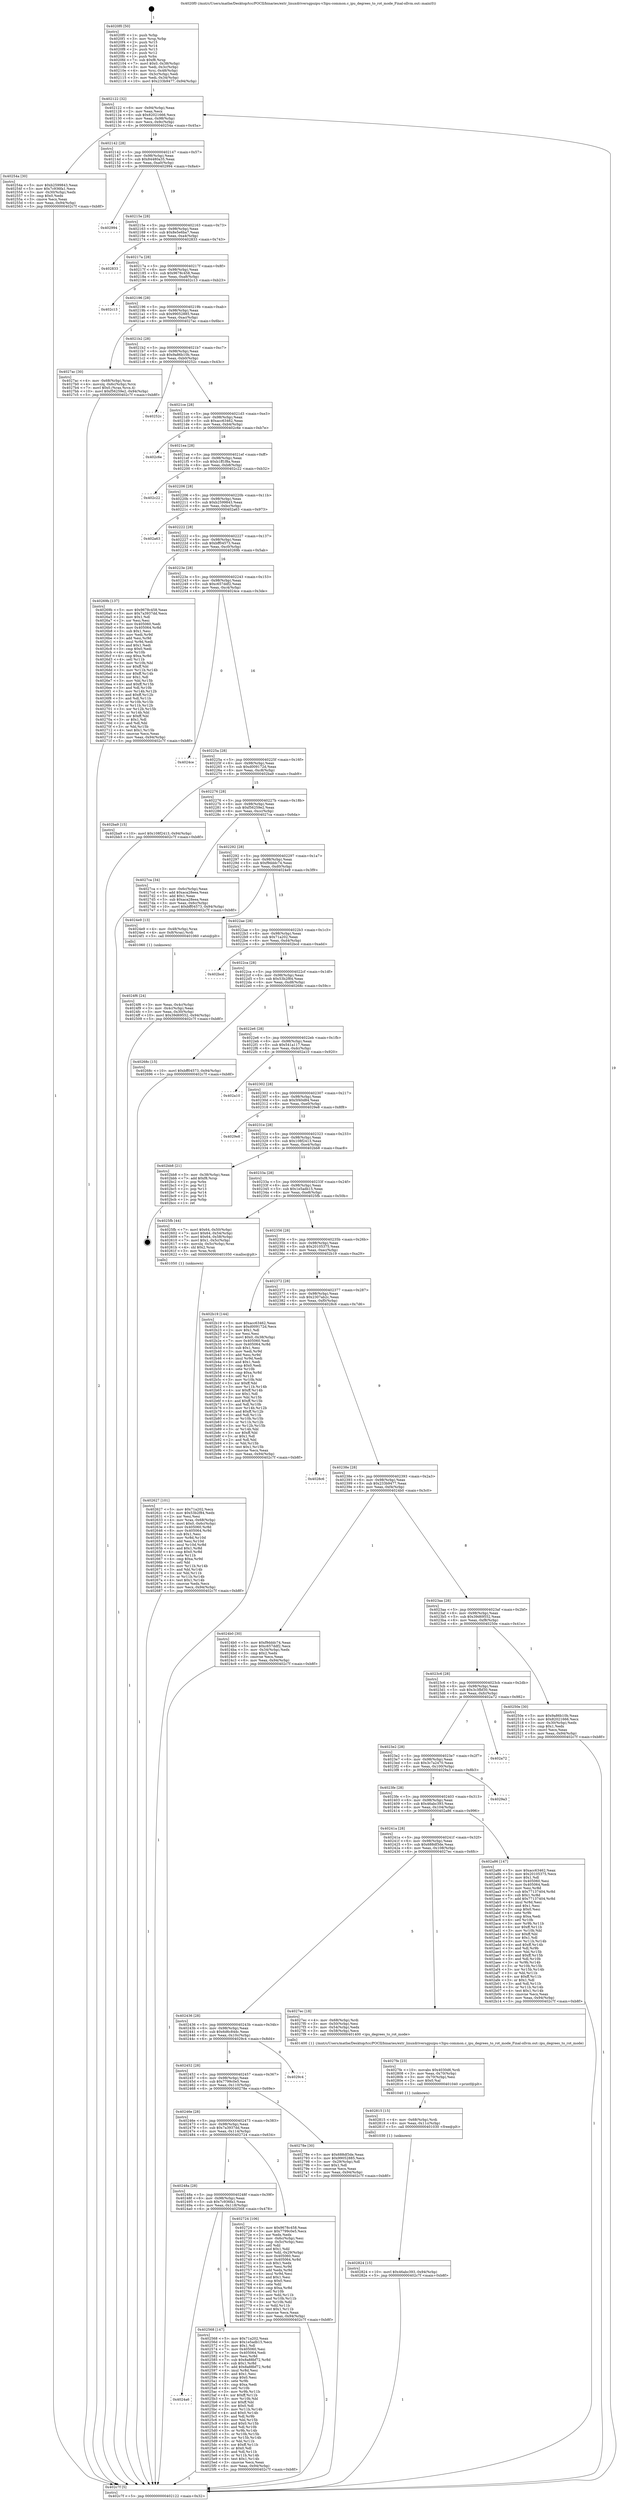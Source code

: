 digraph "0x4020f0" {
  label = "0x4020f0 (/mnt/c/Users/mathe/Desktop/tcc/POCII/binaries/extr_linuxdriversgpuipu-v3ipu-common.c_ipu_degrees_to_rot_mode_Final-ollvm.out::main(0))"
  labelloc = "t"
  node[shape=record]

  Entry [label="",width=0.3,height=0.3,shape=circle,fillcolor=black,style=filled]
  "0x402122" [label="{
     0x402122 [32]\l
     | [instrs]\l
     &nbsp;&nbsp;0x402122 \<+6\>: mov -0x94(%rbp),%eax\l
     &nbsp;&nbsp;0x402128 \<+2\>: mov %eax,%ecx\l
     &nbsp;&nbsp;0x40212a \<+6\>: sub $0x82021666,%ecx\l
     &nbsp;&nbsp;0x402130 \<+6\>: mov %eax,-0x98(%rbp)\l
     &nbsp;&nbsp;0x402136 \<+6\>: mov %ecx,-0x9c(%rbp)\l
     &nbsp;&nbsp;0x40213c \<+6\>: je 000000000040254a \<main+0x45a\>\l
  }"]
  "0x40254a" [label="{
     0x40254a [30]\l
     | [instrs]\l
     &nbsp;&nbsp;0x40254a \<+5\>: mov $0xb2599843,%eax\l
     &nbsp;&nbsp;0x40254f \<+5\>: mov $0x7c936fa1,%ecx\l
     &nbsp;&nbsp;0x402554 \<+3\>: mov -0x30(%rbp),%edx\l
     &nbsp;&nbsp;0x402557 \<+3\>: cmp $0x0,%edx\l
     &nbsp;&nbsp;0x40255a \<+3\>: cmove %ecx,%eax\l
     &nbsp;&nbsp;0x40255d \<+6\>: mov %eax,-0x94(%rbp)\l
     &nbsp;&nbsp;0x402563 \<+5\>: jmp 0000000000402c7f \<main+0xb8f\>\l
  }"]
  "0x402142" [label="{
     0x402142 [28]\l
     | [instrs]\l
     &nbsp;&nbsp;0x402142 \<+5\>: jmp 0000000000402147 \<main+0x57\>\l
     &nbsp;&nbsp;0x402147 \<+6\>: mov -0x98(%rbp),%eax\l
     &nbsp;&nbsp;0x40214d \<+5\>: sub $0x84480a35,%eax\l
     &nbsp;&nbsp;0x402152 \<+6\>: mov %eax,-0xa0(%rbp)\l
     &nbsp;&nbsp;0x402158 \<+6\>: je 0000000000402994 \<main+0x8a4\>\l
  }"]
  Exit [label="",width=0.3,height=0.3,shape=circle,fillcolor=black,style=filled,peripheries=2]
  "0x402994" [label="{
     0x402994\l
  }", style=dashed]
  "0x40215e" [label="{
     0x40215e [28]\l
     | [instrs]\l
     &nbsp;&nbsp;0x40215e \<+5\>: jmp 0000000000402163 \<main+0x73\>\l
     &nbsp;&nbsp;0x402163 \<+6\>: mov -0x98(%rbp),%eax\l
     &nbsp;&nbsp;0x402169 \<+5\>: sub $0x8e5e6ba7,%eax\l
     &nbsp;&nbsp;0x40216e \<+6\>: mov %eax,-0xa4(%rbp)\l
     &nbsp;&nbsp;0x402174 \<+6\>: je 0000000000402833 \<main+0x743\>\l
  }"]
  "0x402824" [label="{
     0x402824 [15]\l
     | [instrs]\l
     &nbsp;&nbsp;0x402824 \<+10\>: movl $0x46abc393,-0x94(%rbp)\l
     &nbsp;&nbsp;0x40282e \<+5\>: jmp 0000000000402c7f \<main+0xb8f\>\l
  }"]
  "0x402833" [label="{
     0x402833\l
  }", style=dashed]
  "0x40217a" [label="{
     0x40217a [28]\l
     | [instrs]\l
     &nbsp;&nbsp;0x40217a \<+5\>: jmp 000000000040217f \<main+0x8f\>\l
     &nbsp;&nbsp;0x40217f \<+6\>: mov -0x98(%rbp),%eax\l
     &nbsp;&nbsp;0x402185 \<+5\>: sub $0x9678c458,%eax\l
     &nbsp;&nbsp;0x40218a \<+6\>: mov %eax,-0xa8(%rbp)\l
     &nbsp;&nbsp;0x402190 \<+6\>: je 0000000000402c13 \<main+0xb23\>\l
  }"]
  "0x402815" [label="{
     0x402815 [15]\l
     | [instrs]\l
     &nbsp;&nbsp;0x402815 \<+4\>: mov -0x68(%rbp),%rdi\l
     &nbsp;&nbsp;0x402819 \<+6\>: mov %eax,-0x11c(%rbp)\l
     &nbsp;&nbsp;0x40281f \<+5\>: call 0000000000401030 \<free@plt\>\l
     | [calls]\l
     &nbsp;&nbsp;0x401030 \{1\} (unknown)\l
  }"]
  "0x402c13" [label="{
     0x402c13\l
  }", style=dashed]
  "0x402196" [label="{
     0x402196 [28]\l
     | [instrs]\l
     &nbsp;&nbsp;0x402196 \<+5\>: jmp 000000000040219b \<main+0xab\>\l
     &nbsp;&nbsp;0x40219b \<+6\>: mov -0x98(%rbp),%eax\l
     &nbsp;&nbsp;0x4021a1 \<+5\>: sub $0x99052885,%eax\l
     &nbsp;&nbsp;0x4021a6 \<+6\>: mov %eax,-0xac(%rbp)\l
     &nbsp;&nbsp;0x4021ac \<+6\>: je 00000000004027ac \<main+0x6bc\>\l
  }"]
  "0x4027fe" [label="{
     0x4027fe [23]\l
     | [instrs]\l
     &nbsp;&nbsp;0x4027fe \<+10\>: movabs $0x4030d6,%rdi\l
     &nbsp;&nbsp;0x402808 \<+3\>: mov %eax,-0x70(%rbp)\l
     &nbsp;&nbsp;0x40280b \<+3\>: mov -0x70(%rbp),%esi\l
     &nbsp;&nbsp;0x40280e \<+2\>: mov $0x0,%al\l
     &nbsp;&nbsp;0x402810 \<+5\>: call 0000000000401040 \<printf@plt\>\l
     | [calls]\l
     &nbsp;&nbsp;0x401040 \{1\} (unknown)\l
  }"]
  "0x4027ac" [label="{
     0x4027ac [30]\l
     | [instrs]\l
     &nbsp;&nbsp;0x4027ac \<+4\>: mov -0x68(%rbp),%rax\l
     &nbsp;&nbsp;0x4027b0 \<+4\>: movslq -0x6c(%rbp),%rcx\l
     &nbsp;&nbsp;0x4027b4 \<+7\>: movl $0x0,(%rax,%rcx,4)\l
     &nbsp;&nbsp;0x4027bb \<+10\>: movl $0xf56259e2,-0x94(%rbp)\l
     &nbsp;&nbsp;0x4027c5 \<+5\>: jmp 0000000000402c7f \<main+0xb8f\>\l
  }"]
  "0x4021b2" [label="{
     0x4021b2 [28]\l
     | [instrs]\l
     &nbsp;&nbsp;0x4021b2 \<+5\>: jmp 00000000004021b7 \<main+0xc7\>\l
     &nbsp;&nbsp;0x4021b7 \<+6\>: mov -0x98(%rbp),%eax\l
     &nbsp;&nbsp;0x4021bd \<+5\>: sub $0x9a86b10b,%eax\l
     &nbsp;&nbsp;0x4021c2 \<+6\>: mov %eax,-0xb0(%rbp)\l
     &nbsp;&nbsp;0x4021c8 \<+6\>: je 000000000040252c \<main+0x43c\>\l
  }"]
  "0x402627" [label="{
     0x402627 [101]\l
     | [instrs]\l
     &nbsp;&nbsp;0x402627 \<+5\>: mov $0x71a202,%ecx\l
     &nbsp;&nbsp;0x40262c \<+5\>: mov $0x53b2f84,%edx\l
     &nbsp;&nbsp;0x402631 \<+2\>: xor %esi,%esi\l
     &nbsp;&nbsp;0x402633 \<+4\>: mov %rax,-0x68(%rbp)\l
     &nbsp;&nbsp;0x402637 \<+7\>: movl $0x0,-0x6c(%rbp)\l
     &nbsp;&nbsp;0x40263e \<+8\>: mov 0x405060,%r8d\l
     &nbsp;&nbsp;0x402646 \<+8\>: mov 0x405064,%r9d\l
     &nbsp;&nbsp;0x40264e \<+3\>: sub $0x1,%esi\l
     &nbsp;&nbsp;0x402651 \<+3\>: mov %r8d,%r10d\l
     &nbsp;&nbsp;0x402654 \<+3\>: add %esi,%r10d\l
     &nbsp;&nbsp;0x402657 \<+4\>: imul %r10d,%r8d\l
     &nbsp;&nbsp;0x40265b \<+4\>: and $0x1,%r8d\l
     &nbsp;&nbsp;0x40265f \<+4\>: cmp $0x0,%r8d\l
     &nbsp;&nbsp;0x402663 \<+4\>: sete %r11b\l
     &nbsp;&nbsp;0x402667 \<+4\>: cmp $0xa,%r9d\l
     &nbsp;&nbsp;0x40266b \<+3\>: setl %bl\l
     &nbsp;&nbsp;0x40266e \<+3\>: mov %r11b,%r14b\l
     &nbsp;&nbsp;0x402671 \<+3\>: and %bl,%r14b\l
     &nbsp;&nbsp;0x402674 \<+3\>: xor %bl,%r11b\l
     &nbsp;&nbsp;0x402677 \<+3\>: or %r11b,%r14b\l
     &nbsp;&nbsp;0x40267a \<+4\>: test $0x1,%r14b\l
     &nbsp;&nbsp;0x40267e \<+3\>: cmovne %edx,%ecx\l
     &nbsp;&nbsp;0x402681 \<+6\>: mov %ecx,-0x94(%rbp)\l
     &nbsp;&nbsp;0x402687 \<+5\>: jmp 0000000000402c7f \<main+0xb8f\>\l
  }"]
  "0x40252c" [label="{
     0x40252c\l
  }", style=dashed]
  "0x4021ce" [label="{
     0x4021ce [28]\l
     | [instrs]\l
     &nbsp;&nbsp;0x4021ce \<+5\>: jmp 00000000004021d3 \<main+0xe3\>\l
     &nbsp;&nbsp;0x4021d3 \<+6\>: mov -0x98(%rbp),%eax\l
     &nbsp;&nbsp;0x4021d9 \<+5\>: sub $0xacc63462,%eax\l
     &nbsp;&nbsp;0x4021de \<+6\>: mov %eax,-0xb4(%rbp)\l
     &nbsp;&nbsp;0x4021e4 \<+6\>: je 0000000000402c6e \<main+0xb7e\>\l
  }"]
  "0x4024a6" [label="{
     0x4024a6\l
  }", style=dashed]
  "0x402c6e" [label="{
     0x402c6e\l
  }", style=dashed]
  "0x4021ea" [label="{
     0x4021ea [28]\l
     | [instrs]\l
     &nbsp;&nbsp;0x4021ea \<+5\>: jmp 00000000004021ef \<main+0xff\>\l
     &nbsp;&nbsp;0x4021ef \<+6\>: mov -0x98(%rbp),%eax\l
     &nbsp;&nbsp;0x4021f5 \<+5\>: sub $0xb1ff1f8a,%eax\l
     &nbsp;&nbsp;0x4021fa \<+6\>: mov %eax,-0xb8(%rbp)\l
     &nbsp;&nbsp;0x402200 \<+6\>: je 0000000000402c22 \<main+0xb32\>\l
  }"]
  "0x402568" [label="{
     0x402568 [147]\l
     | [instrs]\l
     &nbsp;&nbsp;0x402568 \<+5\>: mov $0x71a202,%eax\l
     &nbsp;&nbsp;0x40256d \<+5\>: mov $0x1e5adb15,%ecx\l
     &nbsp;&nbsp;0x402572 \<+2\>: mov $0x1,%dl\l
     &nbsp;&nbsp;0x402574 \<+7\>: mov 0x405060,%esi\l
     &nbsp;&nbsp;0x40257b \<+7\>: mov 0x405064,%edi\l
     &nbsp;&nbsp;0x402582 \<+3\>: mov %esi,%r8d\l
     &nbsp;&nbsp;0x402585 \<+7\>: sub $0x8a88bf72,%r8d\l
     &nbsp;&nbsp;0x40258c \<+4\>: sub $0x1,%r8d\l
     &nbsp;&nbsp;0x402590 \<+7\>: add $0x8a88bf72,%r8d\l
     &nbsp;&nbsp;0x402597 \<+4\>: imul %r8d,%esi\l
     &nbsp;&nbsp;0x40259b \<+3\>: and $0x1,%esi\l
     &nbsp;&nbsp;0x40259e \<+3\>: cmp $0x0,%esi\l
     &nbsp;&nbsp;0x4025a1 \<+4\>: sete %r9b\l
     &nbsp;&nbsp;0x4025a5 \<+3\>: cmp $0xa,%edi\l
     &nbsp;&nbsp;0x4025a8 \<+4\>: setl %r10b\l
     &nbsp;&nbsp;0x4025ac \<+3\>: mov %r9b,%r11b\l
     &nbsp;&nbsp;0x4025af \<+4\>: xor $0xff,%r11b\l
     &nbsp;&nbsp;0x4025b3 \<+3\>: mov %r10b,%bl\l
     &nbsp;&nbsp;0x4025b6 \<+3\>: xor $0xff,%bl\l
     &nbsp;&nbsp;0x4025b9 \<+3\>: xor $0x0,%dl\l
     &nbsp;&nbsp;0x4025bc \<+3\>: mov %r11b,%r14b\l
     &nbsp;&nbsp;0x4025bf \<+4\>: and $0x0,%r14b\l
     &nbsp;&nbsp;0x4025c3 \<+3\>: and %dl,%r9b\l
     &nbsp;&nbsp;0x4025c6 \<+3\>: mov %bl,%r15b\l
     &nbsp;&nbsp;0x4025c9 \<+4\>: and $0x0,%r15b\l
     &nbsp;&nbsp;0x4025cd \<+3\>: and %dl,%r10b\l
     &nbsp;&nbsp;0x4025d0 \<+3\>: or %r9b,%r14b\l
     &nbsp;&nbsp;0x4025d3 \<+3\>: or %r10b,%r15b\l
     &nbsp;&nbsp;0x4025d6 \<+3\>: xor %r15b,%r14b\l
     &nbsp;&nbsp;0x4025d9 \<+3\>: or %bl,%r11b\l
     &nbsp;&nbsp;0x4025dc \<+4\>: xor $0xff,%r11b\l
     &nbsp;&nbsp;0x4025e0 \<+3\>: or $0x0,%dl\l
     &nbsp;&nbsp;0x4025e3 \<+3\>: and %dl,%r11b\l
     &nbsp;&nbsp;0x4025e6 \<+3\>: or %r11b,%r14b\l
     &nbsp;&nbsp;0x4025e9 \<+4\>: test $0x1,%r14b\l
     &nbsp;&nbsp;0x4025ed \<+3\>: cmovne %ecx,%eax\l
     &nbsp;&nbsp;0x4025f0 \<+6\>: mov %eax,-0x94(%rbp)\l
     &nbsp;&nbsp;0x4025f6 \<+5\>: jmp 0000000000402c7f \<main+0xb8f\>\l
  }"]
  "0x402c22" [label="{
     0x402c22\l
  }", style=dashed]
  "0x402206" [label="{
     0x402206 [28]\l
     | [instrs]\l
     &nbsp;&nbsp;0x402206 \<+5\>: jmp 000000000040220b \<main+0x11b\>\l
     &nbsp;&nbsp;0x40220b \<+6\>: mov -0x98(%rbp),%eax\l
     &nbsp;&nbsp;0x402211 \<+5\>: sub $0xb2599843,%eax\l
     &nbsp;&nbsp;0x402216 \<+6\>: mov %eax,-0xbc(%rbp)\l
     &nbsp;&nbsp;0x40221c \<+6\>: je 0000000000402a63 \<main+0x973\>\l
  }"]
  "0x40248a" [label="{
     0x40248a [28]\l
     | [instrs]\l
     &nbsp;&nbsp;0x40248a \<+5\>: jmp 000000000040248f \<main+0x39f\>\l
     &nbsp;&nbsp;0x40248f \<+6\>: mov -0x98(%rbp),%eax\l
     &nbsp;&nbsp;0x402495 \<+5\>: sub $0x7c936fa1,%eax\l
     &nbsp;&nbsp;0x40249a \<+6\>: mov %eax,-0x118(%rbp)\l
     &nbsp;&nbsp;0x4024a0 \<+6\>: je 0000000000402568 \<main+0x478\>\l
  }"]
  "0x402a63" [label="{
     0x402a63\l
  }", style=dashed]
  "0x402222" [label="{
     0x402222 [28]\l
     | [instrs]\l
     &nbsp;&nbsp;0x402222 \<+5\>: jmp 0000000000402227 \<main+0x137\>\l
     &nbsp;&nbsp;0x402227 \<+6\>: mov -0x98(%rbp),%eax\l
     &nbsp;&nbsp;0x40222d \<+5\>: sub $0xbff04573,%eax\l
     &nbsp;&nbsp;0x402232 \<+6\>: mov %eax,-0xc0(%rbp)\l
     &nbsp;&nbsp;0x402238 \<+6\>: je 000000000040269b \<main+0x5ab\>\l
  }"]
  "0x402724" [label="{
     0x402724 [106]\l
     | [instrs]\l
     &nbsp;&nbsp;0x402724 \<+5\>: mov $0x9678c458,%eax\l
     &nbsp;&nbsp;0x402729 \<+5\>: mov $0x7799c0e5,%ecx\l
     &nbsp;&nbsp;0x40272e \<+2\>: xor %edx,%edx\l
     &nbsp;&nbsp;0x402730 \<+3\>: mov -0x6c(%rbp),%esi\l
     &nbsp;&nbsp;0x402733 \<+3\>: cmp -0x5c(%rbp),%esi\l
     &nbsp;&nbsp;0x402736 \<+4\>: setl %dil\l
     &nbsp;&nbsp;0x40273a \<+4\>: and $0x1,%dil\l
     &nbsp;&nbsp;0x40273e \<+4\>: mov %dil,-0x29(%rbp)\l
     &nbsp;&nbsp;0x402742 \<+7\>: mov 0x405060,%esi\l
     &nbsp;&nbsp;0x402749 \<+8\>: mov 0x405064,%r8d\l
     &nbsp;&nbsp;0x402751 \<+3\>: sub $0x1,%edx\l
     &nbsp;&nbsp;0x402754 \<+3\>: mov %esi,%r9d\l
     &nbsp;&nbsp;0x402757 \<+3\>: add %edx,%r9d\l
     &nbsp;&nbsp;0x40275a \<+4\>: imul %r9d,%esi\l
     &nbsp;&nbsp;0x40275e \<+3\>: and $0x1,%esi\l
     &nbsp;&nbsp;0x402761 \<+3\>: cmp $0x0,%esi\l
     &nbsp;&nbsp;0x402764 \<+4\>: sete %dil\l
     &nbsp;&nbsp;0x402768 \<+4\>: cmp $0xa,%r8d\l
     &nbsp;&nbsp;0x40276c \<+4\>: setl %r10b\l
     &nbsp;&nbsp;0x402770 \<+3\>: mov %dil,%r11b\l
     &nbsp;&nbsp;0x402773 \<+3\>: and %r10b,%r11b\l
     &nbsp;&nbsp;0x402776 \<+3\>: xor %r10b,%dil\l
     &nbsp;&nbsp;0x402779 \<+3\>: or %dil,%r11b\l
     &nbsp;&nbsp;0x40277c \<+4\>: test $0x1,%r11b\l
     &nbsp;&nbsp;0x402780 \<+3\>: cmovne %ecx,%eax\l
     &nbsp;&nbsp;0x402783 \<+6\>: mov %eax,-0x94(%rbp)\l
     &nbsp;&nbsp;0x402789 \<+5\>: jmp 0000000000402c7f \<main+0xb8f\>\l
  }"]
  "0x40269b" [label="{
     0x40269b [137]\l
     | [instrs]\l
     &nbsp;&nbsp;0x40269b \<+5\>: mov $0x9678c458,%eax\l
     &nbsp;&nbsp;0x4026a0 \<+5\>: mov $0x7a3937dd,%ecx\l
     &nbsp;&nbsp;0x4026a5 \<+2\>: mov $0x1,%dl\l
     &nbsp;&nbsp;0x4026a7 \<+2\>: xor %esi,%esi\l
     &nbsp;&nbsp;0x4026a9 \<+7\>: mov 0x405060,%edi\l
     &nbsp;&nbsp;0x4026b0 \<+8\>: mov 0x405064,%r8d\l
     &nbsp;&nbsp;0x4026b8 \<+3\>: sub $0x1,%esi\l
     &nbsp;&nbsp;0x4026bb \<+3\>: mov %edi,%r9d\l
     &nbsp;&nbsp;0x4026be \<+3\>: add %esi,%r9d\l
     &nbsp;&nbsp;0x4026c1 \<+4\>: imul %r9d,%edi\l
     &nbsp;&nbsp;0x4026c5 \<+3\>: and $0x1,%edi\l
     &nbsp;&nbsp;0x4026c8 \<+3\>: cmp $0x0,%edi\l
     &nbsp;&nbsp;0x4026cb \<+4\>: sete %r10b\l
     &nbsp;&nbsp;0x4026cf \<+4\>: cmp $0xa,%r8d\l
     &nbsp;&nbsp;0x4026d3 \<+4\>: setl %r11b\l
     &nbsp;&nbsp;0x4026d7 \<+3\>: mov %r10b,%bl\l
     &nbsp;&nbsp;0x4026da \<+3\>: xor $0xff,%bl\l
     &nbsp;&nbsp;0x4026dd \<+3\>: mov %r11b,%r14b\l
     &nbsp;&nbsp;0x4026e0 \<+4\>: xor $0xff,%r14b\l
     &nbsp;&nbsp;0x4026e4 \<+3\>: xor $0x1,%dl\l
     &nbsp;&nbsp;0x4026e7 \<+3\>: mov %bl,%r15b\l
     &nbsp;&nbsp;0x4026ea \<+4\>: and $0xff,%r15b\l
     &nbsp;&nbsp;0x4026ee \<+3\>: and %dl,%r10b\l
     &nbsp;&nbsp;0x4026f1 \<+3\>: mov %r14b,%r12b\l
     &nbsp;&nbsp;0x4026f4 \<+4\>: and $0xff,%r12b\l
     &nbsp;&nbsp;0x4026f8 \<+3\>: and %dl,%r11b\l
     &nbsp;&nbsp;0x4026fb \<+3\>: or %r10b,%r15b\l
     &nbsp;&nbsp;0x4026fe \<+3\>: or %r11b,%r12b\l
     &nbsp;&nbsp;0x402701 \<+3\>: xor %r12b,%r15b\l
     &nbsp;&nbsp;0x402704 \<+3\>: or %r14b,%bl\l
     &nbsp;&nbsp;0x402707 \<+3\>: xor $0xff,%bl\l
     &nbsp;&nbsp;0x40270a \<+3\>: or $0x1,%dl\l
     &nbsp;&nbsp;0x40270d \<+2\>: and %dl,%bl\l
     &nbsp;&nbsp;0x40270f \<+3\>: or %bl,%r15b\l
     &nbsp;&nbsp;0x402712 \<+4\>: test $0x1,%r15b\l
     &nbsp;&nbsp;0x402716 \<+3\>: cmovne %ecx,%eax\l
     &nbsp;&nbsp;0x402719 \<+6\>: mov %eax,-0x94(%rbp)\l
     &nbsp;&nbsp;0x40271f \<+5\>: jmp 0000000000402c7f \<main+0xb8f\>\l
  }"]
  "0x40223e" [label="{
     0x40223e [28]\l
     | [instrs]\l
     &nbsp;&nbsp;0x40223e \<+5\>: jmp 0000000000402243 \<main+0x153\>\l
     &nbsp;&nbsp;0x402243 \<+6\>: mov -0x98(%rbp),%eax\l
     &nbsp;&nbsp;0x402249 \<+5\>: sub $0xc657ddf2,%eax\l
     &nbsp;&nbsp;0x40224e \<+6\>: mov %eax,-0xc4(%rbp)\l
     &nbsp;&nbsp;0x402254 \<+6\>: je 00000000004024ce \<main+0x3de\>\l
  }"]
  "0x40246e" [label="{
     0x40246e [28]\l
     | [instrs]\l
     &nbsp;&nbsp;0x40246e \<+5\>: jmp 0000000000402473 \<main+0x383\>\l
     &nbsp;&nbsp;0x402473 \<+6\>: mov -0x98(%rbp),%eax\l
     &nbsp;&nbsp;0x402479 \<+5\>: sub $0x7a3937dd,%eax\l
     &nbsp;&nbsp;0x40247e \<+6\>: mov %eax,-0x114(%rbp)\l
     &nbsp;&nbsp;0x402484 \<+6\>: je 0000000000402724 \<main+0x634\>\l
  }"]
  "0x4024ce" [label="{
     0x4024ce\l
  }", style=dashed]
  "0x40225a" [label="{
     0x40225a [28]\l
     | [instrs]\l
     &nbsp;&nbsp;0x40225a \<+5\>: jmp 000000000040225f \<main+0x16f\>\l
     &nbsp;&nbsp;0x40225f \<+6\>: mov -0x98(%rbp),%eax\l
     &nbsp;&nbsp;0x402265 \<+5\>: sub $0xd009172d,%eax\l
     &nbsp;&nbsp;0x40226a \<+6\>: mov %eax,-0xc8(%rbp)\l
     &nbsp;&nbsp;0x402270 \<+6\>: je 0000000000402ba9 \<main+0xab9\>\l
  }"]
  "0x40278e" [label="{
     0x40278e [30]\l
     | [instrs]\l
     &nbsp;&nbsp;0x40278e \<+5\>: mov $0x688df3de,%eax\l
     &nbsp;&nbsp;0x402793 \<+5\>: mov $0x99052885,%ecx\l
     &nbsp;&nbsp;0x402798 \<+3\>: mov -0x29(%rbp),%dl\l
     &nbsp;&nbsp;0x40279b \<+3\>: test $0x1,%dl\l
     &nbsp;&nbsp;0x40279e \<+3\>: cmovne %ecx,%eax\l
     &nbsp;&nbsp;0x4027a1 \<+6\>: mov %eax,-0x94(%rbp)\l
     &nbsp;&nbsp;0x4027a7 \<+5\>: jmp 0000000000402c7f \<main+0xb8f\>\l
  }"]
  "0x402ba9" [label="{
     0x402ba9 [15]\l
     | [instrs]\l
     &nbsp;&nbsp;0x402ba9 \<+10\>: movl $0x108f2413,-0x94(%rbp)\l
     &nbsp;&nbsp;0x402bb3 \<+5\>: jmp 0000000000402c7f \<main+0xb8f\>\l
  }"]
  "0x402276" [label="{
     0x402276 [28]\l
     | [instrs]\l
     &nbsp;&nbsp;0x402276 \<+5\>: jmp 000000000040227b \<main+0x18b\>\l
     &nbsp;&nbsp;0x40227b \<+6\>: mov -0x98(%rbp),%eax\l
     &nbsp;&nbsp;0x402281 \<+5\>: sub $0xf56259e2,%eax\l
     &nbsp;&nbsp;0x402286 \<+6\>: mov %eax,-0xcc(%rbp)\l
     &nbsp;&nbsp;0x40228c \<+6\>: je 00000000004027ca \<main+0x6da\>\l
  }"]
  "0x402452" [label="{
     0x402452 [28]\l
     | [instrs]\l
     &nbsp;&nbsp;0x402452 \<+5\>: jmp 0000000000402457 \<main+0x367\>\l
     &nbsp;&nbsp;0x402457 \<+6\>: mov -0x98(%rbp),%eax\l
     &nbsp;&nbsp;0x40245d \<+5\>: sub $0x7799c0e5,%eax\l
     &nbsp;&nbsp;0x402462 \<+6\>: mov %eax,-0x110(%rbp)\l
     &nbsp;&nbsp;0x402468 \<+6\>: je 000000000040278e \<main+0x69e\>\l
  }"]
  "0x4027ca" [label="{
     0x4027ca [34]\l
     | [instrs]\l
     &nbsp;&nbsp;0x4027ca \<+3\>: mov -0x6c(%rbp),%eax\l
     &nbsp;&nbsp;0x4027cd \<+5\>: add $0xaca28eea,%eax\l
     &nbsp;&nbsp;0x4027d2 \<+3\>: add $0x1,%eax\l
     &nbsp;&nbsp;0x4027d5 \<+5\>: sub $0xaca28eea,%eax\l
     &nbsp;&nbsp;0x4027da \<+3\>: mov %eax,-0x6c(%rbp)\l
     &nbsp;&nbsp;0x4027dd \<+10\>: movl $0xbff04573,-0x94(%rbp)\l
     &nbsp;&nbsp;0x4027e7 \<+5\>: jmp 0000000000402c7f \<main+0xb8f\>\l
  }"]
  "0x402292" [label="{
     0x402292 [28]\l
     | [instrs]\l
     &nbsp;&nbsp;0x402292 \<+5\>: jmp 0000000000402297 \<main+0x1a7\>\l
     &nbsp;&nbsp;0x402297 \<+6\>: mov -0x98(%rbp),%eax\l
     &nbsp;&nbsp;0x40229d \<+5\>: sub $0xf9dddc74,%eax\l
     &nbsp;&nbsp;0x4022a2 \<+6\>: mov %eax,-0xd0(%rbp)\l
     &nbsp;&nbsp;0x4022a8 \<+6\>: je 00000000004024e9 \<main+0x3f9\>\l
  }"]
  "0x4029c4" [label="{
     0x4029c4\l
  }", style=dashed]
  "0x4024e9" [label="{
     0x4024e9 [13]\l
     | [instrs]\l
     &nbsp;&nbsp;0x4024e9 \<+4\>: mov -0x48(%rbp),%rax\l
     &nbsp;&nbsp;0x4024ed \<+4\>: mov 0x8(%rax),%rdi\l
     &nbsp;&nbsp;0x4024f1 \<+5\>: call 0000000000401060 \<atoi@plt\>\l
     | [calls]\l
     &nbsp;&nbsp;0x401060 \{1\} (unknown)\l
  }"]
  "0x4022ae" [label="{
     0x4022ae [28]\l
     | [instrs]\l
     &nbsp;&nbsp;0x4022ae \<+5\>: jmp 00000000004022b3 \<main+0x1c3\>\l
     &nbsp;&nbsp;0x4022b3 \<+6\>: mov -0x98(%rbp),%eax\l
     &nbsp;&nbsp;0x4022b9 \<+5\>: sub $0x71a202,%eax\l
     &nbsp;&nbsp;0x4022be \<+6\>: mov %eax,-0xd4(%rbp)\l
     &nbsp;&nbsp;0x4022c4 \<+6\>: je 0000000000402bcd \<main+0xadd\>\l
  }"]
  "0x402436" [label="{
     0x402436 [28]\l
     | [instrs]\l
     &nbsp;&nbsp;0x402436 \<+5\>: jmp 000000000040243b \<main+0x34b\>\l
     &nbsp;&nbsp;0x40243b \<+6\>: mov -0x98(%rbp),%eax\l
     &nbsp;&nbsp;0x402441 \<+5\>: sub $0x6d6c84dc,%eax\l
     &nbsp;&nbsp;0x402446 \<+6\>: mov %eax,-0x10c(%rbp)\l
     &nbsp;&nbsp;0x40244c \<+6\>: je 00000000004029c4 \<main+0x8d4\>\l
  }"]
  "0x402bcd" [label="{
     0x402bcd\l
  }", style=dashed]
  "0x4022ca" [label="{
     0x4022ca [28]\l
     | [instrs]\l
     &nbsp;&nbsp;0x4022ca \<+5\>: jmp 00000000004022cf \<main+0x1df\>\l
     &nbsp;&nbsp;0x4022cf \<+6\>: mov -0x98(%rbp),%eax\l
     &nbsp;&nbsp;0x4022d5 \<+5\>: sub $0x53b2f84,%eax\l
     &nbsp;&nbsp;0x4022da \<+6\>: mov %eax,-0xd8(%rbp)\l
     &nbsp;&nbsp;0x4022e0 \<+6\>: je 000000000040268c \<main+0x59c\>\l
  }"]
  "0x4027ec" [label="{
     0x4027ec [18]\l
     | [instrs]\l
     &nbsp;&nbsp;0x4027ec \<+4\>: mov -0x68(%rbp),%rdi\l
     &nbsp;&nbsp;0x4027f0 \<+3\>: mov -0x50(%rbp),%esi\l
     &nbsp;&nbsp;0x4027f3 \<+3\>: mov -0x54(%rbp),%edx\l
     &nbsp;&nbsp;0x4027f6 \<+3\>: mov -0x58(%rbp),%ecx\l
     &nbsp;&nbsp;0x4027f9 \<+5\>: call 0000000000401400 \<ipu_degrees_to_rot_mode\>\l
     | [calls]\l
     &nbsp;&nbsp;0x401400 \{1\} (/mnt/c/Users/mathe/Desktop/tcc/POCII/binaries/extr_linuxdriversgpuipu-v3ipu-common.c_ipu_degrees_to_rot_mode_Final-ollvm.out::ipu_degrees_to_rot_mode)\l
  }"]
  "0x40268c" [label="{
     0x40268c [15]\l
     | [instrs]\l
     &nbsp;&nbsp;0x40268c \<+10\>: movl $0xbff04573,-0x94(%rbp)\l
     &nbsp;&nbsp;0x402696 \<+5\>: jmp 0000000000402c7f \<main+0xb8f\>\l
  }"]
  "0x4022e6" [label="{
     0x4022e6 [28]\l
     | [instrs]\l
     &nbsp;&nbsp;0x4022e6 \<+5\>: jmp 00000000004022eb \<main+0x1fb\>\l
     &nbsp;&nbsp;0x4022eb \<+6\>: mov -0x98(%rbp),%eax\l
     &nbsp;&nbsp;0x4022f1 \<+5\>: sub $0x541a117,%eax\l
     &nbsp;&nbsp;0x4022f6 \<+6\>: mov %eax,-0xdc(%rbp)\l
     &nbsp;&nbsp;0x4022fc \<+6\>: je 0000000000402a10 \<main+0x920\>\l
  }"]
  "0x40241a" [label="{
     0x40241a [28]\l
     | [instrs]\l
     &nbsp;&nbsp;0x40241a \<+5\>: jmp 000000000040241f \<main+0x32f\>\l
     &nbsp;&nbsp;0x40241f \<+6\>: mov -0x98(%rbp),%eax\l
     &nbsp;&nbsp;0x402425 \<+5\>: sub $0x688df3de,%eax\l
     &nbsp;&nbsp;0x40242a \<+6\>: mov %eax,-0x108(%rbp)\l
     &nbsp;&nbsp;0x402430 \<+6\>: je 00000000004027ec \<main+0x6fc\>\l
  }"]
  "0x402a10" [label="{
     0x402a10\l
  }", style=dashed]
  "0x402302" [label="{
     0x402302 [28]\l
     | [instrs]\l
     &nbsp;&nbsp;0x402302 \<+5\>: jmp 0000000000402307 \<main+0x217\>\l
     &nbsp;&nbsp;0x402307 \<+6\>: mov -0x98(%rbp),%eax\l
     &nbsp;&nbsp;0x40230d \<+5\>: sub $0x5f40d84,%eax\l
     &nbsp;&nbsp;0x402312 \<+6\>: mov %eax,-0xe0(%rbp)\l
     &nbsp;&nbsp;0x402318 \<+6\>: je 00000000004029e8 \<main+0x8f8\>\l
  }"]
  "0x402a86" [label="{
     0x402a86 [147]\l
     | [instrs]\l
     &nbsp;&nbsp;0x402a86 \<+5\>: mov $0xacc63462,%eax\l
     &nbsp;&nbsp;0x402a8b \<+5\>: mov $0x20105375,%ecx\l
     &nbsp;&nbsp;0x402a90 \<+2\>: mov $0x1,%dl\l
     &nbsp;&nbsp;0x402a92 \<+7\>: mov 0x405060,%esi\l
     &nbsp;&nbsp;0x402a99 \<+7\>: mov 0x405064,%edi\l
     &nbsp;&nbsp;0x402aa0 \<+3\>: mov %esi,%r8d\l
     &nbsp;&nbsp;0x402aa3 \<+7\>: sub $0x77137404,%r8d\l
     &nbsp;&nbsp;0x402aaa \<+4\>: sub $0x1,%r8d\l
     &nbsp;&nbsp;0x402aae \<+7\>: add $0x77137404,%r8d\l
     &nbsp;&nbsp;0x402ab5 \<+4\>: imul %r8d,%esi\l
     &nbsp;&nbsp;0x402ab9 \<+3\>: and $0x1,%esi\l
     &nbsp;&nbsp;0x402abc \<+3\>: cmp $0x0,%esi\l
     &nbsp;&nbsp;0x402abf \<+4\>: sete %r9b\l
     &nbsp;&nbsp;0x402ac3 \<+3\>: cmp $0xa,%edi\l
     &nbsp;&nbsp;0x402ac6 \<+4\>: setl %r10b\l
     &nbsp;&nbsp;0x402aca \<+3\>: mov %r9b,%r11b\l
     &nbsp;&nbsp;0x402acd \<+4\>: xor $0xff,%r11b\l
     &nbsp;&nbsp;0x402ad1 \<+3\>: mov %r10b,%bl\l
     &nbsp;&nbsp;0x402ad4 \<+3\>: xor $0xff,%bl\l
     &nbsp;&nbsp;0x402ad7 \<+3\>: xor $0x1,%dl\l
     &nbsp;&nbsp;0x402ada \<+3\>: mov %r11b,%r14b\l
     &nbsp;&nbsp;0x402add \<+4\>: and $0xff,%r14b\l
     &nbsp;&nbsp;0x402ae1 \<+3\>: and %dl,%r9b\l
     &nbsp;&nbsp;0x402ae4 \<+3\>: mov %bl,%r15b\l
     &nbsp;&nbsp;0x402ae7 \<+4\>: and $0xff,%r15b\l
     &nbsp;&nbsp;0x402aeb \<+3\>: and %dl,%r10b\l
     &nbsp;&nbsp;0x402aee \<+3\>: or %r9b,%r14b\l
     &nbsp;&nbsp;0x402af1 \<+3\>: or %r10b,%r15b\l
     &nbsp;&nbsp;0x402af4 \<+3\>: xor %r15b,%r14b\l
     &nbsp;&nbsp;0x402af7 \<+3\>: or %bl,%r11b\l
     &nbsp;&nbsp;0x402afa \<+4\>: xor $0xff,%r11b\l
     &nbsp;&nbsp;0x402afe \<+3\>: or $0x1,%dl\l
     &nbsp;&nbsp;0x402b01 \<+3\>: and %dl,%r11b\l
     &nbsp;&nbsp;0x402b04 \<+3\>: or %r11b,%r14b\l
     &nbsp;&nbsp;0x402b07 \<+4\>: test $0x1,%r14b\l
     &nbsp;&nbsp;0x402b0b \<+3\>: cmovne %ecx,%eax\l
     &nbsp;&nbsp;0x402b0e \<+6\>: mov %eax,-0x94(%rbp)\l
     &nbsp;&nbsp;0x402b14 \<+5\>: jmp 0000000000402c7f \<main+0xb8f\>\l
  }"]
  "0x4029e8" [label="{
     0x4029e8\l
  }", style=dashed]
  "0x40231e" [label="{
     0x40231e [28]\l
     | [instrs]\l
     &nbsp;&nbsp;0x40231e \<+5\>: jmp 0000000000402323 \<main+0x233\>\l
     &nbsp;&nbsp;0x402323 \<+6\>: mov -0x98(%rbp),%eax\l
     &nbsp;&nbsp;0x402329 \<+5\>: sub $0x108f2413,%eax\l
     &nbsp;&nbsp;0x40232e \<+6\>: mov %eax,-0xe4(%rbp)\l
     &nbsp;&nbsp;0x402334 \<+6\>: je 0000000000402bb8 \<main+0xac8\>\l
  }"]
  "0x4023fe" [label="{
     0x4023fe [28]\l
     | [instrs]\l
     &nbsp;&nbsp;0x4023fe \<+5\>: jmp 0000000000402403 \<main+0x313\>\l
     &nbsp;&nbsp;0x402403 \<+6\>: mov -0x98(%rbp),%eax\l
     &nbsp;&nbsp;0x402409 \<+5\>: sub $0x46abc393,%eax\l
     &nbsp;&nbsp;0x40240e \<+6\>: mov %eax,-0x104(%rbp)\l
     &nbsp;&nbsp;0x402414 \<+6\>: je 0000000000402a86 \<main+0x996\>\l
  }"]
  "0x402bb8" [label="{
     0x402bb8 [21]\l
     | [instrs]\l
     &nbsp;&nbsp;0x402bb8 \<+3\>: mov -0x38(%rbp),%eax\l
     &nbsp;&nbsp;0x402bbb \<+7\>: add $0xf8,%rsp\l
     &nbsp;&nbsp;0x402bc2 \<+1\>: pop %rbx\l
     &nbsp;&nbsp;0x402bc3 \<+2\>: pop %r12\l
     &nbsp;&nbsp;0x402bc5 \<+2\>: pop %r13\l
     &nbsp;&nbsp;0x402bc7 \<+2\>: pop %r14\l
     &nbsp;&nbsp;0x402bc9 \<+2\>: pop %r15\l
     &nbsp;&nbsp;0x402bcb \<+1\>: pop %rbp\l
     &nbsp;&nbsp;0x402bcc \<+1\>: ret\l
  }"]
  "0x40233a" [label="{
     0x40233a [28]\l
     | [instrs]\l
     &nbsp;&nbsp;0x40233a \<+5\>: jmp 000000000040233f \<main+0x24f\>\l
     &nbsp;&nbsp;0x40233f \<+6\>: mov -0x98(%rbp),%eax\l
     &nbsp;&nbsp;0x402345 \<+5\>: sub $0x1e5adb15,%eax\l
     &nbsp;&nbsp;0x40234a \<+6\>: mov %eax,-0xe8(%rbp)\l
     &nbsp;&nbsp;0x402350 \<+6\>: je 00000000004025fb \<main+0x50b\>\l
  }"]
  "0x4029a3" [label="{
     0x4029a3\l
  }", style=dashed]
  "0x4025fb" [label="{
     0x4025fb [44]\l
     | [instrs]\l
     &nbsp;&nbsp;0x4025fb \<+7\>: movl $0x64,-0x50(%rbp)\l
     &nbsp;&nbsp;0x402602 \<+7\>: movl $0x64,-0x54(%rbp)\l
     &nbsp;&nbsp;0x402609 \<+7\>: movl $0x64,-0x58(%rbp)\l
     &nbsp;&nbsp;0x402610 \<+7\>: movl $0x1,-0x5c(%rbp)\l
     &nbsp;&nbsp;0x402617 \<+4\>: movslq -0x5c(%rbp),%rax\l
     &nbsp;&nbsp;0x40261b \<+4\>: shl $0x2,%rax\l
     &nbsp;&nbsp;0x40261f \<+3\>: mov %rax,%rdi\l
     &nbsp;&nbsp;0x402622 \<+5\>: call 0000000000401050 \<malloc@plt\>\l
     | [calls]\l
     &nbsp;&nbsp;0x401050 \{1\} (unknown)\l
  }"]
  "0x402356" [label="{
     0x402356 [28]\l
     | [instrs]\l
     &nbsp;&nbsp;0x402356 \<+5\>: jmp 000000000040235b \<main+0x26b\>\l
     &nbsp;&nbsp;0x40235b \<+6\>: mov -0x98(%rbp),%eax\l
     &nbsp;&nbsp;0x402361 \<+5\>: sub $0x20105375,%eax\l
     &nbsp;&nbsp;0x402366 \<+6\>: mov %eax,-0xec(%rbp)\l
     &nbsp;&nbsp;0x40236c \<+6\>: je 0000000000402b19 \<main+0xa29\>\l
  }"]
  "0x4023e2" [label="{
     0x4023e2 [28]\l
     | [instrs]\l
     &nbsp;&nbsp;0x4023e2 \<+5\>: jmp 00000000004023e7 \<main+0x2f7\>\l
     &nbsp;&nbsp;0x4023e7 \<+6\>: mov -0x98(%rbp),%eax\l
     &nbsp;&nbsp;0x4023ed \<+5\>: sub $0x3c7a2470,%eax\l
     &nbsp;&nbsp;0x4023f2 \<+6\>: mov %eax,-0x100(%rbp)\l
     &nbsp;&nbsp;0x4023f8 \<+6\>: je 00000000004029a3 \<main+0x8b3\>\l
  }"]
  "0x402b19" [label="{
     0x402b19 [144]\l
     | [instrs]\l
     &nbsp;&nbsp;0x402b19 \<+5\>: mov $0xacc63462,%eax\l
     &nbsp;&nbsp;0x402b1e \<+5\>: mov $0xd009172d,%ecx\l
     &nbsp;&nbsp;0x402b23 \<+2\>: mov $0x1,%dl\l
     &nbsp;&nbsp;0x402b25 \<+2\>: xor %esi,%esi\l
     &nbsp;&nbsp;0x402b27 \<+7\>: movl $0x0,-0x38(%rbp)\l
     &nbsp;&nbsp;0x402b2e \<+7\>: mov 0x405060,%edi\l
     &nbsp;&nbsp;0x402b35 \<+8\>: mov 0x405064,%r8d\l
     &nbsp;&nbsp;0x402b3d \<+3\>: sub $0x1,%esi\l
     &nbsp;&nbsp;0x402b40 \<+3\>: mov %edi,%r9d\l
     &nbsp;&nbsp;0x402b43 \<+3\>: add %esi,%r9d\l
     &nbsp;&nbsp;0x402b46 \<+4\>: imul %r9d,%edi\l
     &nbsp;&nbsp;0x402b4a \<+3\>: and $0x1,%edi\l
     &nbsp;&nbsp;0x402b4d \<+3\>: cmp $0x0,%edi\l
     &nbsp;&nbsp;0x402b50 \<+4\>: sete %r10b\l
     &nbsp;&nbsp;0x402b54 \<+4\>: cmp $0xa,%r8d\l
     &nbsp;&nbsp;0x402b58 \<+4\>: setl %r11b\l
     &nbsp;&nbsp;0x402b5c \<+3\>: mov %r10b,%bl\l
     &nbsp;&nbsp;0x402b5f \<+3\>: xor $0xff,%bl\l
     &nbsp;&nbsp;0x402b62 \<+3\>: mov %r11b,%r14b\l
     &nbsp;&nbsp;0x402b65 \<+4\>: xor $0xff,%r14b\l
     &nbsp;&nbsp;0x402b69 \<+3\>: xor $0x1,%dl\l
     &nbsp;&nbsp;0x402b6c \<+3\>: mov %bl,%r15b\l
     &nbsp;&nbsp;0x402b6f \<+4\>: and $0xff,%r15b\l
     &nbsp;&nbsp;0x402b73 \<+3\>: and %dl,%r10b\l
     &nbsp;&nbsp;0x402b76 \<+3\>: mov %r14b,%r12b\l
     &nbsp;&nbsp;0x402b79 \<+4\>: and $0xff,%r12b\l
     &nbsp;&nbsp;0x402b7d \<+3\>: and %dl,%r11b\l
     &nbsp;&nbsp;0x402b80 \<+3\>: or %r10b,%r15b\l
     &nbsp;&nbsp;0x402b83 \<+3\>: or %r11b,%r12b\l
     &nbsp;&nbsp;0x402b86 \<+3\>: xor %r12b,%r15b\l
     &nbsp;&nbsp;0x402b89 \<+3\>: or %r14b,%bl\l
     &nbsp;&nbsp;0x402b8c \<+3\>: xor $0xff,%bl\l
     &nbsp;&nbsp;0x402b8f \<+3\>: or $0x1,%dl\l
     &nbsp;&nbsp;0x402b92 \<+2\>: and %dl,%bl\l
     &nbsp;&nbsp;0x402b94 \<+3\>: or %bl,%r15b\l
     &nbsp;&nbsp;0x402b97 \<+4\>: test $0x1,%r15b\l
     &nbsp;&nbsp;0x402b9b \<+3\>: cmovne %ecx,%eax\l
     &nbsp;&nbsp;0x402b9e \<+6\>: mov %eax,-0x94(%rbp)\l
     &nbsp;&nbsp;0x402ba4 \<+5\>: jmp 0000000000402c7f \<main+0xb8f\>\l
  }"]
  "0x402372" [label="{
     0x402372 [28]\l
     | [instrs]\l
     &nbsp;&nbsp;0x402372 \<+5\>: jmp 0000000000402377 \<main+0x287\>\l
     &nbsp;&nbsp;0x402377 \<+6\>: mov -0x98(%rbp),%eax\l
     &nbsp;&nbsp;0x40237d \<+5\>: sub $0x2307ab2c,%eax\l
     &nbsp;&nbsp;0x402382 \<+6\>: mov %eax,-0xf0(%rbp)\l
     &nbsp;&nbsp;0x402388 \<+6\>: je 00000000004028c6 \<main+0x7d6\>\l
  }"]
  "0x402a72" [label="{
     0x402a72\l
  }", style=dashed]
  "0x4028c6" [label="{
     0x4028c6\l
  }", style=dashed]
  "0x40238e" [label="{
     0x40238e [28]\l
     | [instrs]\l
     &nbsp;&nbsp;0x40238e \<+5\>: jmp 0000000000402393 \<main+0x2a3\>\l
     &nbsp;&nbsp;0x402393 \<+6\>: mov -0x98(%rbp),%eax\l
     &nbsp;&nbsp;0x402399 \<+5\>: sub $0x233b9477,%eax\l
     &nbsp;&nbsp;0x40239e \<+6\>: mov %eax,-0xf4(%rbp)\l
     &nbsp;&nbsp;0x4023a4 \<+6\>: je 00000000004024b0 \<main+0x3c0\>\l
  }"]
  "0x4023c6" [label="{
     0x4023c6 [28]\l
     | [instrs]\l
     &nbsp;&nbsp;0x4023c6 \<+5\>: jmp 00000000004023cb \<main+0x2db\>\l
     &nbsp;&nbsp;0x4023cb \<+6\>: mov -0x98(%rbp),%eax\l
     &nbsp;&nbsp;0x4023d1 \<+5\>: sub $0x3c3fbf30,%eax\l
     &nbsp;&nbsp;0x4023d6 \<+6\>: mov %eax,-0xfc(%rbp)\l
     &nbsp;&nbsp;0x4023dc \<+6\>: je 0000000000402a72 \<main+0x982\>\l
  }"]
  "0x4024b0" [label="{
     0x4024b0 [30]\l
     | [instrs]\l
     &nbsp;&nbsp;0x4024b0 \<+5\>: mov $0xf9dddc74,%eax\l
     &nbsp;&nbsp;0x4024b5 \<+5\>: mov $0xc657ddf2,%ecx\l
     &nbsp;&nbsp;0x4024ba \<+3\>: mov -0x34(%rbp),%edx\l
     &nbsp;&nbsp;0x4024bd \<+3\>: cmp $0x2,%edx\l
     &nbsp;&nbsp;0x4024c0 \<+3\>: cmovne %ecx,%eax\l
     &nbsp;&nbsp;0x4024c3 \<+6\>: mov %eax,-0x94(%rbp)\l
     &nbsp;&nbsp;0x4024c9 \<+5\>: jmp 0000000000402c7f \<main+0xb8f\>\l
  }"]
  "0x4023aa" [label="{
     0x4023aa [28]\l
     | [instrs]\l
     &nbsp;&nbsp;0x4023aa \<+5\>: jmp 00000000004023af \<main+0x2bf\>\l
     &nbsp;&nbsp;0x4023af \<+6\>: mov -0x98(%rbp),%eax\l
     &nbsp;&nbsp;0x4023b5 \<+5\>: sub $0x39d69552,%eax\l
     &nbsp;&nbsp;0x4023ba \<+6\>: mov %eax,-0xf8(%rbp)\l
     &nbsp;&nbsp;0x4023c0 \<+6\>: je 000000000040250e \<main+0x41e\>\l
  }"]
  "0x402c7f" [label="{
     0x402c7f [5]\l
     | [instrs]\l
     &nbsp;&nbsp;0x402c7f \<+5\>: jmp 0000000000402122 \<main+0x32\>\l
  }"]
  "0x4020f0" [label="{
     0x4020f0 [50]\l
     | [instrs]\l
     &nbsp;&nbsp;0x4020f0 \<+1\>: push %rbp\l
     &nbsp;&nbsp;0x4020f1 \<+3\>: mov %rsp,%rbp\l
     &nbsp;&nbsp;0x4020f4 \<+2\>: push %r15\l
     &nbsp;&nbsp;0x4020f6 \<+2\>: push %r14\l
     &nbsp;&nbsp;0x4020f8 \<+2\>: push %r13\l
     &nbsp;&nbsp;0x4020fa \<+2\>: push %r12\l
     &nbsp;&nbsp;0x4020fc \<+1\>: push %rbx\l
     &nbsp;&nbsp;0x4020fd \<+7\>: sub $0xf8,%rsp\l
     &nbsp;&nbsp;0x402104 \<+7\>: movl $0x0,-0x38(%rbp)\l
     &nbsp;&nbsp;0x40210b \<+3\>: mov %edi,-0x3c(%rbp)\l
     &nbsp;&nbsp;0x40210e \<+4\>: mov %rsi,-0x48(%rbp)\l
     &nbsp;&nbsp;0x402112 \<+3\>: mov -0x3c(%rbp),%edi\l
     &nbsp;&nbsp;0x402115 \<+3\>: mov %edi,-0x34(%rbp)\l
     &nbsp;&nbsp;0x402118 \<+10\>: movl $0x233b9477,-0x94(%rbp)\l
  }"]
  "0x4024f6" [label="{
     0x4024f6 [24]\l
     | [instrs]\l
     &nbsp;&nbsp;0x4024f6 \<+3\>: mov %eax,-0x4c(%rbp)\l
     &nbsp;&nbsp;0x4024f9 \<+3\>: mov -0x4c(%rbp),%eax\l
     &nbsp;&nbsp;0x4024fc \<+3\>: mov %eax,-0x30(%rbp)\l
     &nbsp;&nbsp;0x4024ff \<+10\>: movl $0x39d69552,-0x94(%rbp)\l
     &nbsp;&nbsp;0x402509 \<+5\>: jmp 0000000000402c7f \<main+0xb8f\>\l
  }"]
  "0x40250e" [label="{
     0x40250e [30]\l
     | [instrs]\l
     &nbsp;&nbsp;0x40250e \<+5\>: mov $0x9a86b10b,%eax\l
     &nbsp;&nbsp;0x402513 \<+5\>: mov $0x82021666,%ecx\l
     &nbsp;&nbsp;0x402518 \<+3\>: mov -0x30(%rbp),%edx\l
     &nbsp;&nbsp;0x40251b \<+3\>: cmp $0x1,%edx\l
     &nbsp;&nbsp;0x40251e \<+3\>: cmovl %ecx,%eax\l
     &nbsp;&nbsp;0x402521 \<+6\>: mov %eax,-0x94(%rbp)\l
     &nbsp;&nbsp;0x402527 \<+5\>: jmp 0000000000402c7f \<main+0xb8f\>\l
  }"]
  Entry -> "0x4020f0" [label=" 1"]
  "0x402122" -> "0x40254a" [label=" 1"]
  "0x402122" -> "0x402142" [label=" 19"]
  "0x402bb8" -> Exit [label=" 1"]
  "0x402142" -> "0x402994" [label=" 0"]
  "0x402142" -> "0x40215e" [label=" 19"]
  "0x402ba9" -> "0x402c7f" [label=" 1"]
  "0x40215e" -> "0x402833" [label=" 0"]
  "0x40215e" -> "0x40217a" [label=" 19"]
  "0x402b19" -> "0x402c7f" [label=" 1"]
  "0x40217a" -> "0x402c13" [label=" 0"]
  "0x40217a" -> "0x402196" [label=" 19"]
  "0x402a86" -> "0x402c7f" [label=" 1"]
  "0x402196" -> "0x4027ac" [label=" 1"]
  "0x402196" -> "0x4021b2" [label=" 18"]
  "0x402824" -> "0x402c7f" [label=" 1"]
  "0x4021b2" -> "0x40252c" [label=" 0"]
  "0x4021b2" -> "0x4021ce" [label=" 18"]
  "0x402815" -> "0x402824" [label=" 1"]
  "0x4021ce" -> "0x402c6e" [label=" 0"]
  "0x4021ce" -> "0x4021ea" [label=" 18"]
  "0x4027fe" -> "0x402815" [label=" 1"]
  "0x4021ea" -> "0x402c22" [label=" 0"]
  "0x4021ea" -> "0x402206" [label=" 18"]
  "0x4027ec" -> "0x4027fe" [label=" 1"]
  "0x402206" -> "0x402a63" [label=" 0"]
  "0x402206" -> "0x402222" [label=" 18"]
  "0x4027ac" -> "0x402c7f" [label=" 1"]
  "0x402222" -> "0x40269b" [label=" 2"]
  "0x402222" -> "0x40223e" [label=" 16"]
  "0x40278e" -> "0x402c7f" [label=" 2"]
  "0x40223e" -> "0x4024ce" [label=" 0"]
  "0x40223e" -> "0x40225a" [label=" 16"]
  "0x40269b" -> "0x402c7f" [label=" 2"]
  "0x40225a" -> "0x402ba9" [label=" 1"]
  "0x40225a" -> "0x402276" [label=" 15"]
  "0x40268c" -> "0x402c7f" [label=" 1"]
  "0x402276" -> "0x4027ca" [label=" 1"]
  "0x402276" -> "0x402292" [label=" 14"]
  "0x4025fb" -> "0x402627" [label=" 1"]
  "0x402292" -> "0x4024e9" [label=" 1"]
  "0x402292" -> "0x4022ae" [label=" 13"]
  "0x402568" -> "0x402c7f" [label=" 1"]
  "0x4022ae" -> "0x402bcd" [label=" 0"]
  "0x4022ae" -> "0x4022ca" [label=" 13"]
  "0x40248a" -> "0x402568" [label=" 1"]
  "0x4022ca" -> "0x40268c" [label=" 1"]
  "0x4022ca" -> "0x4022e6" [label=" 12"]
  "0x4027ca" -> "0x402c7f" [label=" 1"]
  "0x4022e6" -> "0x402a10" [label=" 0"]
  "0x4022e6" -> "0x402302" [label=" 12"]
  "0x40246e" -> "0x402724" [label=" 2"]
  "0x402302" -> "0x4029e8" [label=" 0"]
  "0x402302" -> "0x40231e" [label=" 12"]
  "0x402724" -> "0x402c7f" [label=" 2"]
  "0x40231e" -> "0x402bb8" [label=" 1"]
  "0x40231e" -> "0x40233a" [label=" 11"]
  "0x402452" -> "0x40278e" [label=" 2"]
  "0x40233a" -> "0x4025fb" [label=" 1"]
  "0x40233a" -> "0x402356" [label=" 10"]
  "0x402627" -> "0x402c7f" [label=" 1"]
  "0x402356" -> "0x402b19" [label=" 1"]
  "0x402356" -> "0x402372" [label=" 9"]
  "0x402436" -> "0x4029c4" [label=" 0"]
  "0x402372" -> "0x4028c6" [label=" 0"]
  "0x402372" -> "0x40238e" [label=" 9"]
  "0x40248a" -> "0x4024a6" [label=" 0"]
  "0x40238e" -> "0x4024b0" [label=" 1"]
  "0x40238e" -> "0x4023aa" [label=" 8"]
  "0x4024b0" -> "0x402c7f" [label=" 1"]
  "0x4020f0" -> "0x402122" [label=" 1"]
  "0x402c7f" -> "0x402122" [label=" 19"]
  "0x4024e9" -> "0x4024f6" [label=" 1"]
  "0x4024f6" -> "0x402c7f" [label=" 1"]
  "0x40241a" -> "0x4027ec" [label=" 1"]
  "0x4023aa" -> "0x40250e" [label=" 1"]
  "0x4023aa" -> "0x4023c6" [label=" 7"]
  "0x40250e" -> "0x402c7f" [label=" 1"]
  "0x40254a" -> "0x402c7f" [label=" 1"]
  "0x40241a" -> "0x402436" [label=" 5"]
  "0x4023c6" -> "0x402a72" [label=" 0"]
  "0x4023c6" -> "0x4023e2" [label=" 7"]
  "0x402436" -> "0x402452" [label=" 5"]
  "0x4023e2" -> "0x4029a3" [label=" 0"]
  "0x4023e2" -> "0x4023fe" [label=" 7"]
  "0x402452" -> "0x40246e" [label=" 3"]
  "0x4023fe" -> "0x402a86" [label=" 1"]
  "0x4023fe" -> "0x40241a" [label=" 6"]
  "0x40246e" -> "0x40248a" [label=" 1"]
}
